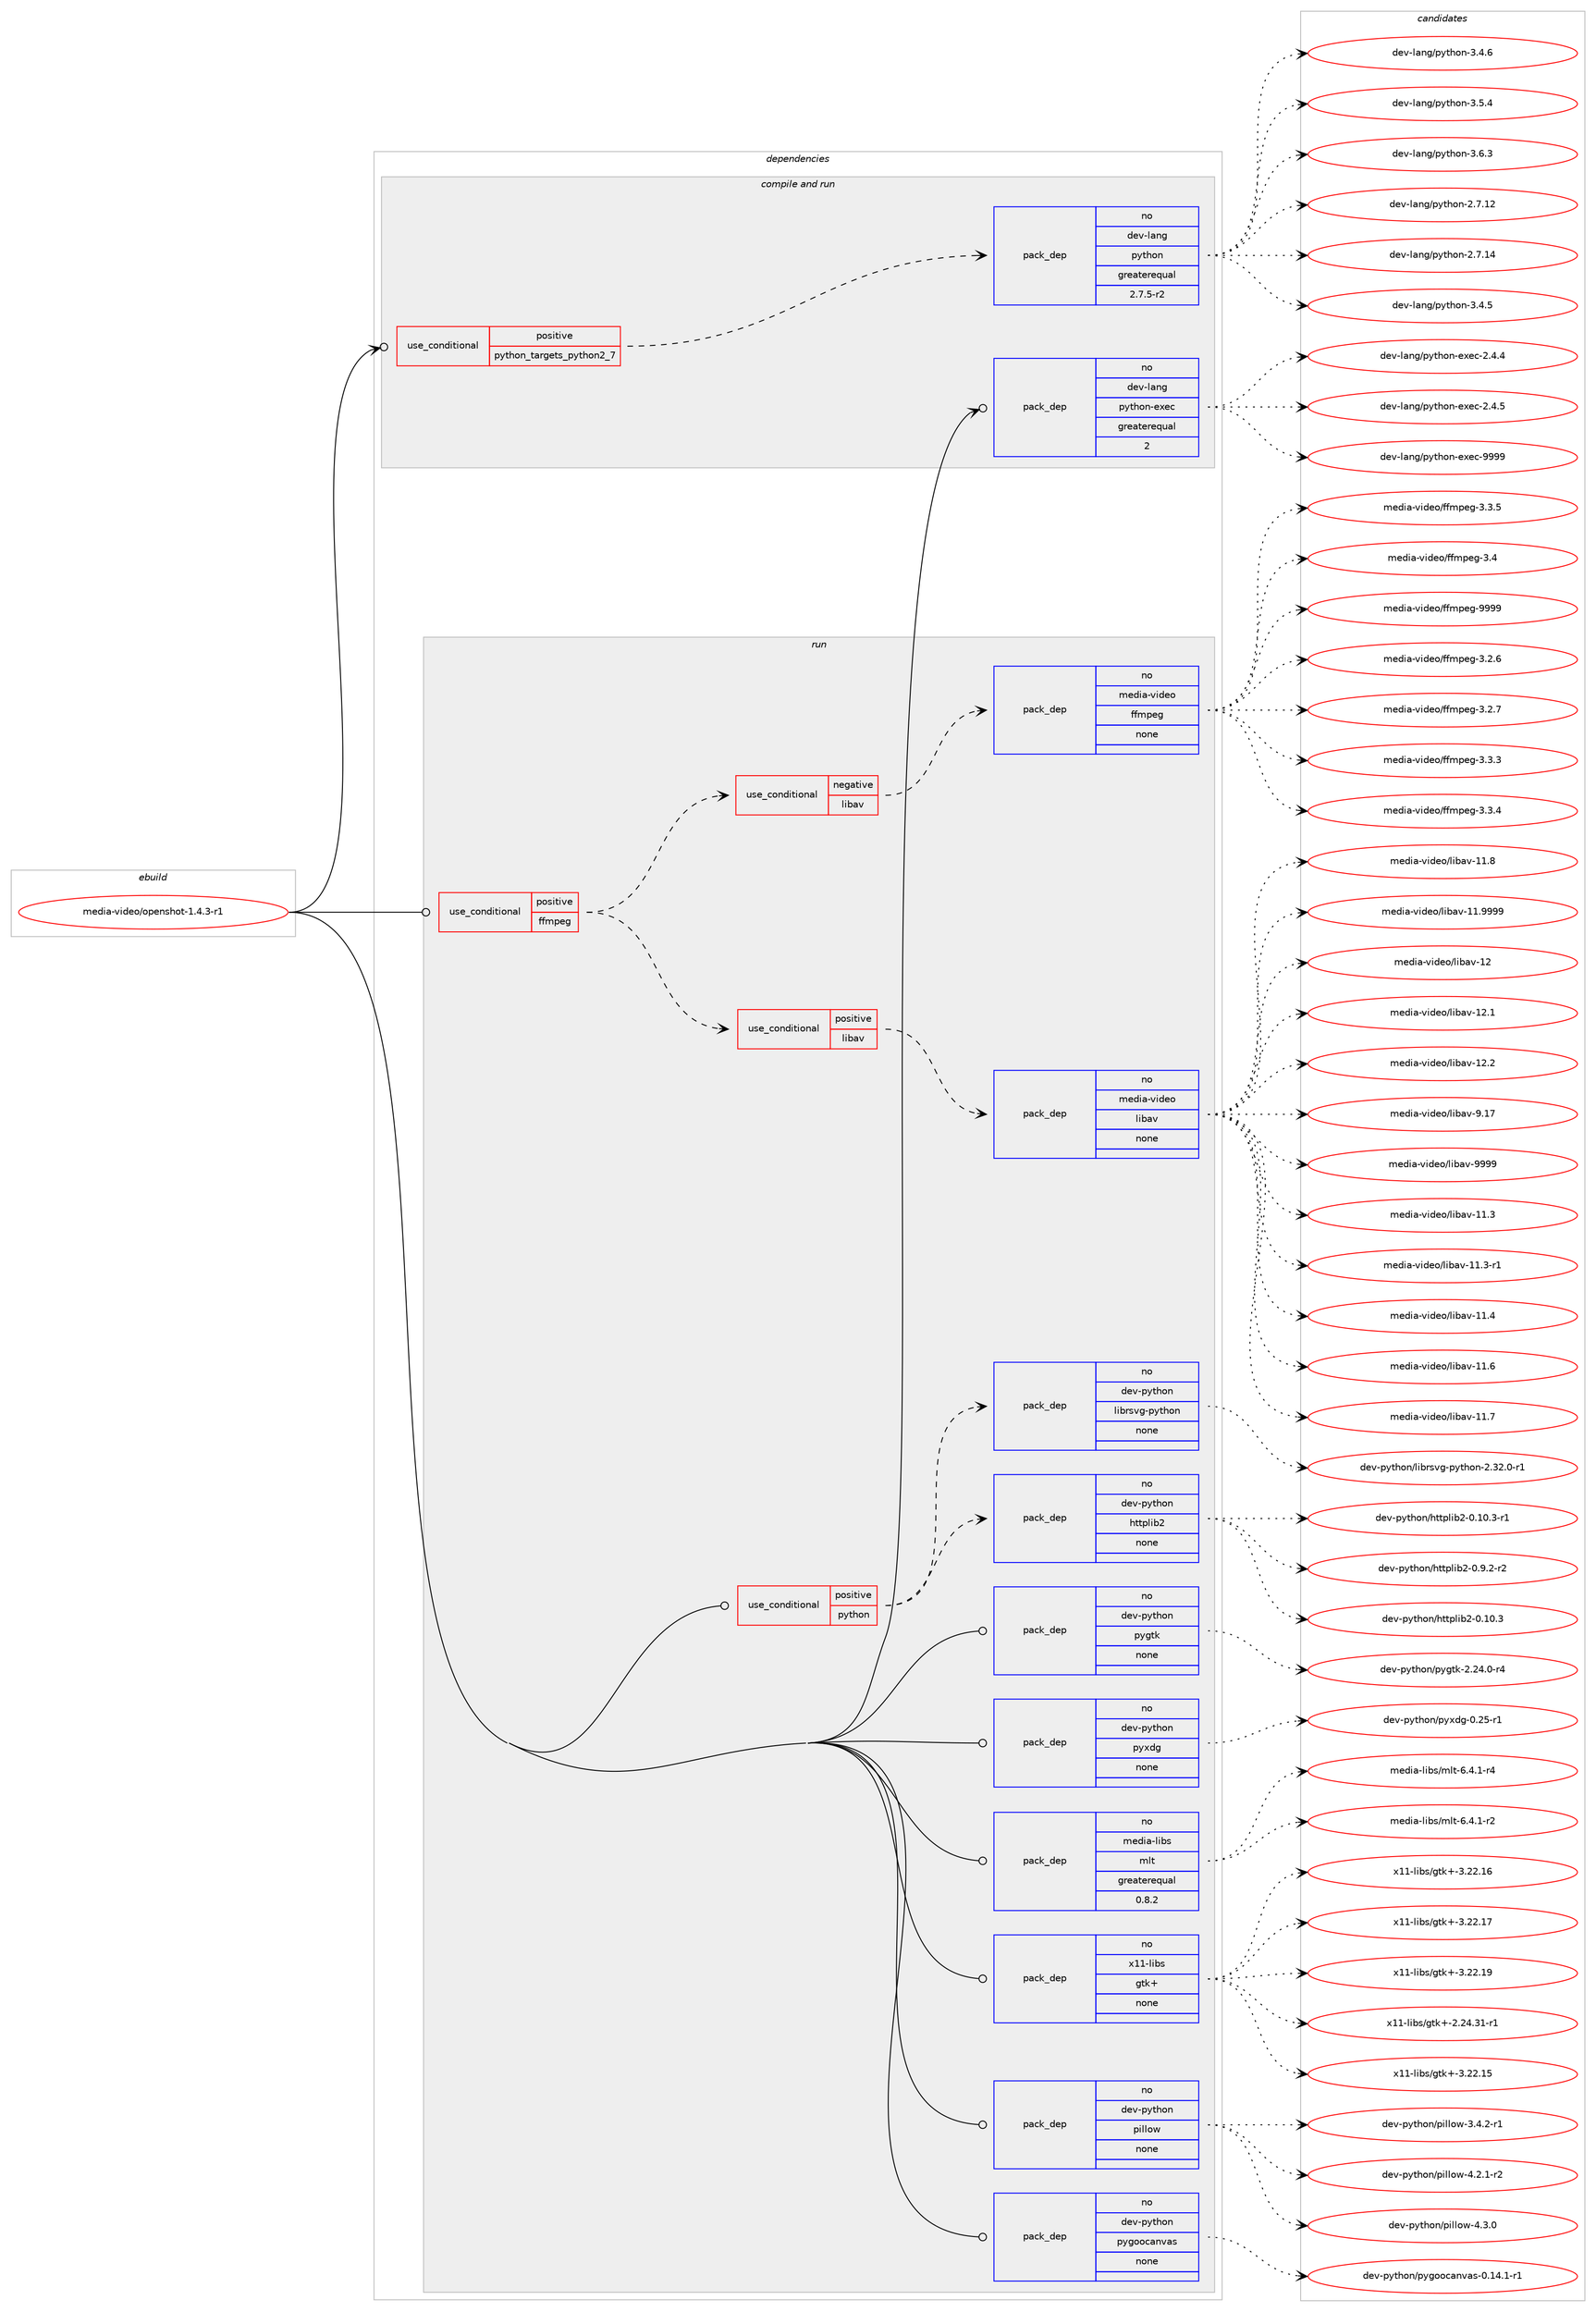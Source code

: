 digraph prolog {

# *************
# Graph options
# *************

newrank=true;
concentrate=true;
compound=true;
graph [rankdir=LR,fontname=Helvetica,fontsize=10,ranksep=1.5];#, ranksep=2.5, nodesep=0.2];
edge  [arrowhead=vee];
node  [fontname=Helvetica,fontsize=10];

# **********
# The ebuild
# **********

subgraph cluster_leftcol {
color=gray;
rank=same;
label=<<i>ebuild</i>>;
id [label="media-video/openshot-1.4.3-r1", color=red, width=4, href="../media-video/openshot-1.4.3-r1.svg"];
}

# ****************
# The dependencies
# ****************

subgraph cluster_midcol {
color=gray;
label=<<i>dependencies</i>>;
subgraph cluster_compile {
fillcolor="#eeeeee";
style=filled;
label=<<i>compile</i>>;
}
subgraph cluster_compileandrun {
fillcolor="#eeeeee";
style=filled;
label=<<i>compile and run</i>>;
subgraph cond97714 {
dependency396146 [label=<<TABLE BORDER="0" CELLBORDER="1" CELLSPACING="0" CELLPADDING="4"><TR><TD ROWSPAN="3" CELLPADDING="10">use_conditional</TD></TR><TR><TD>positive</TD></TR><TR><TD>python_targets_python2_7</TD></TR></TABLE>>, shape=none, color=red];
subgraph pack292018 {
dependency396147 [label=<<TABLE BORDER="0" CELLBORDER="1" CELLSPACING="0" CELLPADDING="4" WIDTH="220"><TR><TD ROWSPAN="6" CELLPADDING="30">pack_dep</TD></TR><TR><TD WIDTH="110">no</TD></TR><TR><TD>dev-lang</TD></TR><TR><TD>python</TD></TR><TR><TD>greaterequal</TD></TR><TR><TD>2.7.5-r2</TD></TR></TABLE>>, shape=none, color=blue];
}
dependency396146:e -> dependency396147:w [weight=20,style="dashed",arrowhead="vee"];
}
id:e -> dependency396146:w [weight=20,style="solid",arrowhead="odotvee"];
subgraph pack292019 {
dependency396148 [label=<<TABLE BORDER="0" CELLBORDER="1" CELLSPACING="0" CELLPADDING="4" WIDTH="220"><TR><TD ROWSPAN="6" CELLPADDING="30">pack_dep</TD></TR><TR><TD WIDTH="110">no</TD></TR><TR><TD>dev-lang</TD></TR><TR><TD>python-exec</TD></TR><TR><TD>greaterequal</TD></TR><TR><TD>2</TD></TR></TABLE>>, shape=none, color=blue];
}
id:e -> dependency396148:w [weight=20,style="solid",arrowhead="odotvee"];
}
subgraph cluster_run {
fillcolor="#eeeeee";
style=filled;
label=<<i>run</i>>;
subgraph cond97715 {
dependency396149 [label=<<TABLE BORDER="0" CELLBORDER="1" CELLSPACING="0" CELLPADDING="4"><TR><TD ROWSPAN="3" CELLPADDING="10">use_conditional</TD></TR><TR><TD>positive</TD></TR><TR><TD>ffmpeg</TD></TR></TABLE>>, shape=none, color=red];
subgraph cond97716 {
dependency396150 [label=<<TABLE BORDER="0" CELLBORDER="1" CELLSPACING="0" CELLPADDING="4"><TR><TD ROWSPAN="3" CELLPADDING="10">use_conditional</TD></TR><TR><TD>positive</TD></TR><TR><TD>libav</TD></TR></TABLE>>, shape=none, color=red];
subgraph pack292020 {
dependency396151 [label=<<TABLE BORDER="0" CELLBORDER="1" CELLSPACING="0" CELLPADDING="4" WIDTH="220"><TR><TD ROWSPAN="6" CELLPADDING="30">pack_dep</TD></TR><TR><TD WIDTH="110">no</TD></TR><TR><TD>media-video</TD></TR><TR><TD>libav</TD></TR><TR><TD>none</TD></TR><TR><TD></TD></TR></TABLE>>, shape=none, color=blue];
}
dependency396150:e -> dependency396151:w [weight=20,style="dashed",arrowhead="vee"];
}
dependency396149:e -> dependency396150:w [weight=20,style="dashed",arrowhead="vee"];
subgraph cond97717 {
dependency396152 [label=<<TABLE BORDER="0" CELLBORDER="1" CELLSPACING="0" CELLPADDING="4"><TR><TD ROWSPAN="3" CELLPADDING="10">use_conditional</TD></TR><TR><TD>negative</TD></TR><TR><TD>libav</TD></TR></TABLE>>, shape=none, color=red];
subgraph pack292021 {
dependency396153 [label=<<TABLE BORDER="0" CELLBORDER="1" CELLSPACING="0" CELLPADDING="4" WIDTH="220"><TR><TD ROWSPAN="6" CELLPADDING="30">pack_dep</TD></TR><TR><TD WIDTH="110">no</TD></TR><TR><TD>media-video</TD></TR><TR><TD>ffmpeg</TD></TR><TR><TD>none</TD></TR><TR><TD></TD></TR></TABLE>>, shape=none, color=blue];
}
dependency396152:e -> dependency396153:w [weight=20,style="dashed",arrowhead="vee"];
}
dependency396149:e -> dependency396152:w [weight=20,style="dashed",arrowhead="vee"];
}
id:e -> dependency396149:w [weight=20,style="solid",arrowhead="odot"];
subgraph cond97718 {
dependency396154 [label=<<TABLE BORDER="0" CELLBORDER="1" CELLSPACING="0" CELLPADDING="4"><TR><TD ROWSPAN="3" CELLPADDING="10">use_conditional</TD></TR><TR><TD>positive</TD></TR><TR><TD>python</TD></TR></TABLE>>, shape=none, color=red];
subgraph pack292022 {
dependency396155 [label=<<TABLE BORDER="0" CELLBORDER="1" CELLSPACING="0" CELLPADDING="4" WIDTH="220"><TR><TD ROWSPAN="6" CELLPADDING="30">pack_dep</TD></TR><TR><TD WIDTH="110">no</TD></TR><TR><TD>dev-python</TD></TR><TR><TD>httplib2</TD></TR><TR><TD>none</TD></TR><TR><TD></TD></TR></TABLE>>, shape=none, color=blue];
}
dependency396154:e -> dependency396155:w [weight=20,style="dashed",arrowhead="vee"];
subgraph pack292023 {
dependency396156 [label=<<TABLE BORDER="0" CELLBORDER="1" CELLSPACING="0" CELLPADDING="4" WIDTH="220"><TR><TD ROWSPAN="6" CELLPADDING="30">pack_dep</TD></TR><TR><TD WIDTH="110">no</TD></TR><TR><TD>dev-python</TD></TR><TR><TD>librsvg-python</TD></TR><TR><TD>none</TD></TR><TR><TD></TD></TR></TABLE>>, shape=none, color=blue];
}
dependency396154:e -> dependency396156:w [weight=20,style="dashed",arrowhead="vee"];
}
id:e -> dependency396154:w [weight=20,style="solid",arrowhead="odot"];
subgraph pack292024 {
dependency396157 [label=<<TABLE BORDER="0" CELLBORDER="1" CELLSPACING="0" CELLPADDING="4" WIDTH="220"><TR><TD ROWSPAN="6" CELLPADDING="30">pack_dep</TD></TR><TR><TD WIDTH="110">no</TD></TR><TR><TD>dev-python</TD></TR><TR><TD>pillow</TD></TR><TR><TD>none</TD></TR><TR><TD></TD></TR></TABLE>>, shape=none, color=blue];
}
id:e -> dependency396157:w [weight=20,style="solid",arrowhead="odot"];
subgraph pack292025 {
dependency396158 [label=<<TABLE BORDER="0" CELLBORDER="1" CELLSPACING="0" CELLPADDING="4" WIDTH="220"><TR><TD ROWSPAN="6" CELLPADDING="30">pack_dep</TD></TR><TR><TD WIDTH="110">no</TD></TR><TR><TD>dev-python</TD></TR><TR><TD>pygoocanvas</TD></TR><TR><TD>none</TD></TR><TR><TD></TD></TR></TABLE>>, shape=none, color=blue];
}
id:e -> dependency396158:w [weight=20,style="solid",arrowhead="odot"];
subgraph pack292026 {
dependency396159 [label=<<TABLE BORDER="0" CELLBORDER="1" CELLSPACING="0" CELLPADDING="4" WIDTH="220"><TR><TD ROWSPAN="6" CELLPADDING="30">pack_dep</TD></TR><TR><TD WIDTH="110">no</TD></TR><TR><TD>dev-python</TD></TR><TR><TD>pygtk</TD></TR><TR><TD>none</TD></TR><TR><TD></TD></TR></TABLE>>, shape=none, color=blue];
}
id:e -> dependency396159:w [weight=20,style="solid",arrowhead="odot"];
subgraph pack292027 {
dependency396160 [label=<<TABLE BORDER="0" CELLBORDER="1" CELLSPACING="0" CELLPADDING="4" WIDTH="220"><TR><TD ROWSPAN="6" CELLPADDING="30">pack_dep</TD></TR><TR><TD WIDTH="110">no</TD></TR><TR><TD>dev-python</TD></TR><TR><TD>pyxdg</TD></TR><TR><TD>none</TD></TR><TR><TD></TD></TR></TABLE>>, shape=none, color=blue];
}
id:e -> dependency396160:w [weight=20,style="solid",arrowhead="odot"];
subgraph pack292028 {
dependency396161 [label=<<TABLE BORDER="0" CELLBORDER="1" CELLSPACING="0" CELLPADDING="4" WIDTH="220"><TR><TD ROWSPAN="6" CELLPADDING="30">pack_dep</TD></TR><TR><TD WIDTH="110">no</TD></TR><TR><TD>media-libs</TD></TR><TR><TD>mlt</TD></TR><TR><TD>greaterequal</TD></TR><TR><TD>0.8.2</TD></TR></TABLE>>, shape=none, color=blue];
}
id:e -> dependency396161:w [weight=20,style="solid",arrowhead="odot"];
subgraph pack292029 {
dependency396162 [label=<<TABLE BORDER="0" CELLBORDER="1" CELLSPACING="0" CELLPADDING="4" WIDTH="220"><TR><TD ROWSPAN="6" CELLPADDING="30">pack_dep</TD></TR><TR><TD WIDTH="110">no</TD></TR><TR><TD>x11-libs</TD></TR><TR><TD>gtk+</TD></TR><TR><TD>none</TD></TR><TR><TD></TD></TR></TABLE>>, shape=none, color=blue];
}
id:e -> dependency396162:w [weight=20,style="solid",arrowhead="odot"];
}
}

# **************
# The candidates
# **************

subgraph cluster_choices {
rank=same;
color=gray;
label=<<i>candidates</i>>;

subgraph choice292018 {
color=black;
nodesep=1;
choice10010111845108971101034711212111610411111045504655464950 [label="dev-lang/python-2.7.12", color=red, width=4,href="../dev-lang/python-2.7.12.svg"];
choice10010111845108971101034711212111610411111045504655464952 [label="dev-lang/python-2.7.14", color=red, width=4,href="../dev-lang/python-2.7.14.svg"];
choice100101118451089711010347112121116104111110455146524653 [label="dev-lang/python-3.4.5", color=red, width=4,href="../dev-lang/python-3.4.5.svg"];
choice100101118451089711010347112121116104111110455146524654 [label="dev-lang/python-3.4.6", color=red, width=4,href="../dev-lang/python-3.4.6.svg"];
choice100101118451089711010347112121116104111110455146534652 [label="dev-lang/python-3.5.4", color=red, width=4,href="../dev-lang/python-3.5.4.svg"];
choice100101118451089711010347112121116104111110455146544651 [label="dev-lang/python-3.6.3", color=red, width=4,href="../dev-lang/python-3.6.3.svg"];
dependency396147:e -> choice10010111845108971101034711212111610411111045504655464950:w [style=dotted,weight="100"];
dependency396147:e -> choice10010111845108971101034711212111610411111045504655464952:w [style=dotted,weight="100"];
dependency396147:e -> choice100101118451089711010347112121116104111110455146524653:w [style=dotted,weight="100"];
dependency396147:e -> choice100101118451089711010347112121116104111110455146524654:w [style=dotted,weight="100"];
dependency396147:e -> choice100101118451089711010347112121116104111110455146534652:w [style=dotted,weight="100"];
dependency396147:e -> choice100101118451089711010347112121116104111110455146544651:w [style=dotted,weight="100"];
}
subgraph choice292019 {
color=black;
nodesep=1;
choice1001011184510897110103471121211161041111104510112010199455046524652 [label="dev-lang/python-exec-2.4.4", color=red, width=4,href="../dev-lang/python-exec-2.4.4.svg"];
choice1001011184510897110103471121211161041111104510112010199455046524653 [label="dev-lang/python-exec-2.4.5", color=red, width=4,href="../dev-lang/python-exec-2.4.5.svg"];
choice10010111845108971101034711212111610411111045101120101994557575757 [label="dev-lang/python-exec-9999", color=red, width=4,href="../dev-lang/python-exec-9999.svg"];
dependency396148:e -> choice1001011184510897110103471121211161041111104510112010199455046524652:w [style=dotted,weight="100"];
dependency396148:e -> choice1001011184510897110103471121211161041111104510112010199455046524653:w [style=dotted,weight="100"];
dependency396148:e -> choice10010111845108971101034711212111610411111045101120101994557575757:w [style=dotted,weight="100"];
}
subgraph choice292020 {
color=black;
nodesep=1;
choice10910110010597451181051001011114710810598971184549494651 [label="media-video/libav-11.3", color=red, width=4,href="../media-video/libav-11.3.svg"];
choice109101100105974511810510010111147108105989711845494946514511449 [label="media-video/libav-11.3-r1", color=red, width=4,href="../media-video/libav-11.3-r1.svg"];
choice10910110010597451181051001011114710810598971184549494652 [label="media-video/libav-11.4", color=red, width=4,href="../media-video/libav-11.4.svg"];
choice10910110010597451181051001011114710810598971184549494654 [label="media-video/libav-11.6", color=red, width=4,href="../media-video/libav-11.6.svg"];
choice10910110010597451181051001011114710810598971184549494655 [label="media-video/libav-11.7", color=red, width=4,href="../media-video/libav-11.7.svg"];
choice10910110010597451181051001011114710810598971184549494656 [label="media-video/libav-11.8", color=red, width=4,href="../media-video/libav-11.8.svg"];
choice10910110010597451181051001011114710810598971184549494657575757 [label="media-video/libav-11.9999", color=red, width=4,href="../media-video/libav-11.9999.svg"];
choice1091011001059745118105100101111471081059897118454950 [label="media-video/libav-12", color=red, width=4,href="../media-video/libav-12.svg"];
choice10910110010597451181051001011114710810598971184549504649 [label="media-video/libav-12.1", color=red, width=4,href="../media-video/libav-12.1.svg"];
choice10910110010597451181051001011114710810598971184549504650 [label="media-video/libav-12.2", color=red, width=4,href="../media-video/libav-12.2.svg"];
choice10910110010597451181051001011114710810598971184557464955 [label="media-video/libav-9.17", color=red, width=4,href="../media-video/libav-9.17.svg"];
choice10910110010597451181051001011114710810598971184557575757 [label="media-video/libav-9999", color=red, width=4,href="../media-video/libav-9999.svg"];
dependency396151:e -> choice10910110010597451181051001011114710810598971184549494651:w [style=dotted,weight="100"];
dependency396151:e -> choice109101100105974511810510010111147108105989711845494946514511449:w [style=dotted,weight="100"];
dependency396151:e -> choice10910110010597451181051001011114710810598971184549494652:w [style=dotted,weight="100"];
dependency396151:e -> choice10910110010597451181051001011114710810598971184549494654:w [style=dotted,weight="100"];
dependency396151:e -> choice10910110010597451181051001011114710810598971184549494655:w [style=dotted,weight="100"];
dependency396151:e -> choice10910110010597451181051001011114710810598971184549494656:w [style=dotted,weight="100"];
dependency396151:e -> choice10910110010597451181051001011114710810598971184549494657575757:w [style=dotted,weight="100"];
dependency396151:e -> choice1091011001059745118105100101111471081059897118454950:w [style=dotted,weight="100"];
dependency396151:e -> choice10910110010597451181051001011114710810598971184549504649:w [style=dotted,weight="100"];
dependency396151:e -> choice10910110010597451181051001011114710810598971184549504650:w [style=dotted,weight="100"];
dependency396151:e -> choice10910110010597451181051001011114710810598971184557464955:w [style=dotted,weight="100"];
dependency396151:e -> choice10910110010597451181051001011114710810598971184557575757:w [style=dotted,weight="100"];
}
subgraph choice292021 {
color=black;
nodesep=1;
choice109101100105974511810510010111147102102109112101103455146504654 [label="media-video/ffmpeg-3.2.6", color=red, width=4,href="../media-video/ffmpeg-3.2.6.svg"];
choice109101100105974511810510010111147102102109112101103455146504655 [label="media-video/ffmpeg-3.2.7", color=red, width=4,href="../media-video/ffmpeg-3.2.7.svg"];
choice109101100105974511810510010111147102102109112101103455146514651 [label="media-video/ffmpeg-3.3.3", color=red, width=4,href="../media-video/ffmpeg-3.3.3.svg"];
choice109101100105974511810510010111147102102109112101103455146514652 [label="media-video/ffmpeg-3.3.4", color=red, width=4,href="../media-video/ffmpeg-3.3.4.svg"];
choice109101100105974511810510010111147102102109112101103455146514653 [label="media-video/ffmpeg-3.3.5", color=red, width=4,href="../media-video/ffmpeg-3.3.5.svg"];
choice10910110010597451181051001011114710210210911210110345514652 [label="media-video/ffmpeg-3.4", color=red, width=4,href="../media-video/ffmpeg-3.4.svg"];
choice1091011001059745118105100101111471021021091121011034557575757 [label="media-video/ffmpeg-9999", color=red, width=4,href="../media-video/ffmpeg-9999.svg"];
dependency396153:e -> choice109101100105974511810510010111147102102109112101103455146504654:w [style=dotted,weight="100"];
dependency396153:e -> choice109101100105974511810510010111147102102109112101103455146504655:w [style=dotted,weight="100"];
dependency396153:e -> choice109101100105974511810510010111147102102109112101103455146514651:w [style=dotted,weight="100"];
dependency396153:e -> choice109101100105974511810510010111147102102109112101103455146514652:w [style=dotted,weight="100"];
dependency396153:e -> choice109101100105974511810510010111147102102109112101103455146514653:w [style=dotted,weight="100"];
dependency396153:e -> choice10910110010597451181051001011114710210210911210110345514652:w [style=dotted,weight="100"];
dependency396153:e -> choice1091011001059745118105100101111471021021091121011034557575757:w [style=dotted,weight="100"];
}
subgraph choice292022 {
color=black;
nodesep=1;
choice1001011184511212111610411111047104116116112108105985045484649484651 [label="dev-python/httplib2-0.10.3", color=red, width=4,href="../dev-python/httplib2-0.10.3.svg"];
choice10010111845112121116104111110471041161161121081059850454846494846514511449 [label="dev-python/httplib2-0.10.3-r1", color=red, width=4,href="../dev-python/httplib2-0.10.3-r1.svg"];
choice100101118451121211161041111104710411611611210810598504548465746504511450 [label="dev-python/httplib2-0.9.2-r2", color=red, width=4,href="../dev-python/httplib2-0.9.2-r2.svg"];
dependency396155:e -> choice1001011184511212111610411111047104116116112108105985045484649484651:w [style=dotted,weight="100"];
dependency396155:e -> choice10010111845112121116104111110471041161161121081059850454846494846514511449:w [style=dotted,weight="100"];
dependency396155:e -> choice100101118451121211161041111104710411611611210810598504548465746504511450:w [style=dotted,weight="100"];
}
subgraph choice292023 {
color=black;
nodesep=1;
choice10010111845112121116104111110471081059811411511810345112121116104111110455046515046484511449 [label="dev-python/librsvg-python-2.32.0-r1", color=red, width=4,href="../dev-python/librsvg-python-2.32.0-r1.svg"];
dependency396156:e -> choice10010111845112121116104111110471081059811411511810345112121116104111110455046515046484511449:w [style=dotted,weight="100"];
}
subgraph choice292024 {
color=black;
nodesep=1;
choice10010111845112121116104111110471121051081081111194551465246504511449 [label="dev-python/pillow-3.4.2-r1", color=red, width=4,href="../dev-python/pillow-3.4.2-r1.svg"];
choice10010111845112121116104111110471121051081081111194552465046494511450 [label="dev-python/pillow-4.2.1-r2", color=red, width=4,href="../dev-python/pillow-4.2.1-r2.svg"];
choice1001011184511212111610411111047112105108108111119455246514648 [label="dev-python/pillow-4.3.0", color=red, width=4,href="../dev-python/pillow-4.3.0.svg"];
dependency396157:e -> choice10010111845112121116104111110471121051081081111194551465246504511449:w [style=dotted,weight="100"];
dependency396157:e -> choice10010111845112121116104111110471121051081081111194552465046494511450:w [style=dotted,weight="100"];
dependency396157:e -> choice1001011184511212111610411111047112105108108111119455246514648:w [style=dotted,weight="100"];
}
subgraph choice292025 {
color=black;
nodesep=1;
choice1001011184511212111610411111047112121103111111999711011897115454846495246494511449 [label="dev-python/pygoocanvas-0.14.1-r1", color=red, width=4,href="../dev-python/pygoocanvas-0.14.1-r1.svg"];
dependency396158:e -> choice1001011184511212111610411111047112121103111111999711011897115454846495246494511449:w [style=dotted,weight="100"];
}
subgraph choice292026 {
color=black;
nodesep=1;
choice1001011184511212111610411111047112121103116107455046505246484511452 [label="dev-python/pygtk-2.24.0-r4", color=red, width=4,href="../dev-python/pygtk-2.24.0-r4.svg"];
dependency396159:e -> choice1001011184511212111610411111047112121103116107455046505246484511452:w [style=dotted,weight="100"];
}
subgraph choice292027 {
color=black;
nodesep=1;
choice100101118451121211161041111104711212112010010345484650534511449 [label="dev-python/pyxdg-0.25-r1", color=red, width=4,href="../dev-python/pyxdg-0.25-r1.svg"];
dependency396160:e -> choice100101118451121211161041111104711212112010010345484650534511449:w [style=dotted,weight="100"];
}
subgraph choice292028 {
color=black;
nodesep=1;
choice109101100105974510810598115471091081164554465246494511450 [label="media-libs/mlt-6.4.1-r2", color=red, width=4,href="../media-libs/mlt-6.4.1-r2.svg"];
choice109101100105974510810598115471091081164554465246494511452 [label="media-libs/mlt-6.4.1-r4", color=red, width=4,href="../media-libs/mlt-6.4.1-r4.svg"];
dependency396161:e -> choice109101100105974510810598115471091081164554465246494511450:w [style=dotted,weight="100"];
dependency396161:e -> choice109101100105974510810598115471091081164554465246494511452:w [style=dotted,weight="100"];
}
subgraph choice292029 {
color=black;
nodesep=1;
choice12049494510810598115471031161074345504650524651494511449 [label="x11-libs/gtk+-2.24.31-r1", color=red, width=4,href="../x11-libs/gtk+-2.24.31-r1.svg"];
choice1204949451081059811547103116107434551465050464953 [label="x11-libs/gtk+-3.22.15", color=red, width=4,href="../x11-libs/gtk+-3.22.15.svg"];
choice1204949451081059811547103116107434551465050464954 [label="x11-libs/gtk+-3.22.16", color=red, width=4,href="../x11-libs/gtk+-3.22.16.svg"];
choice1204949451081059811547103116107434551465050464955 [label="x11-libs/gtk+-3.22.17", color=red, width=4,href="../x11-libs/gtk+-3.22.17.svg"];
choice1204949451081059811547103116107434551465050464957 [label="x11-libs/gtk+-3.22.19", color=red, width=4,href="../x11-libs/gtk+-3.22.19.svg"];
dependency396162:e -> choice12049494510810598115471031161074345504650524651494511449:w [style=dotted,weight="100"];
dependency396162:e -> choice1204949451081059811547103116107434551465050464953:w [style=dotted,weight="100"];
dependency396162:e -> choice1204949451081059811547103116107434551465050464954:w [style=dotted,weight="100"];
dependency396162:e -> choice1204949451081059811547103116107434551465050464955:w [style=dotted,weight="100"];
dependency396162:e -> choice1204949451081059811547103116107434551465050464957:w [style=dotted,weight="100"];
}
}

}
